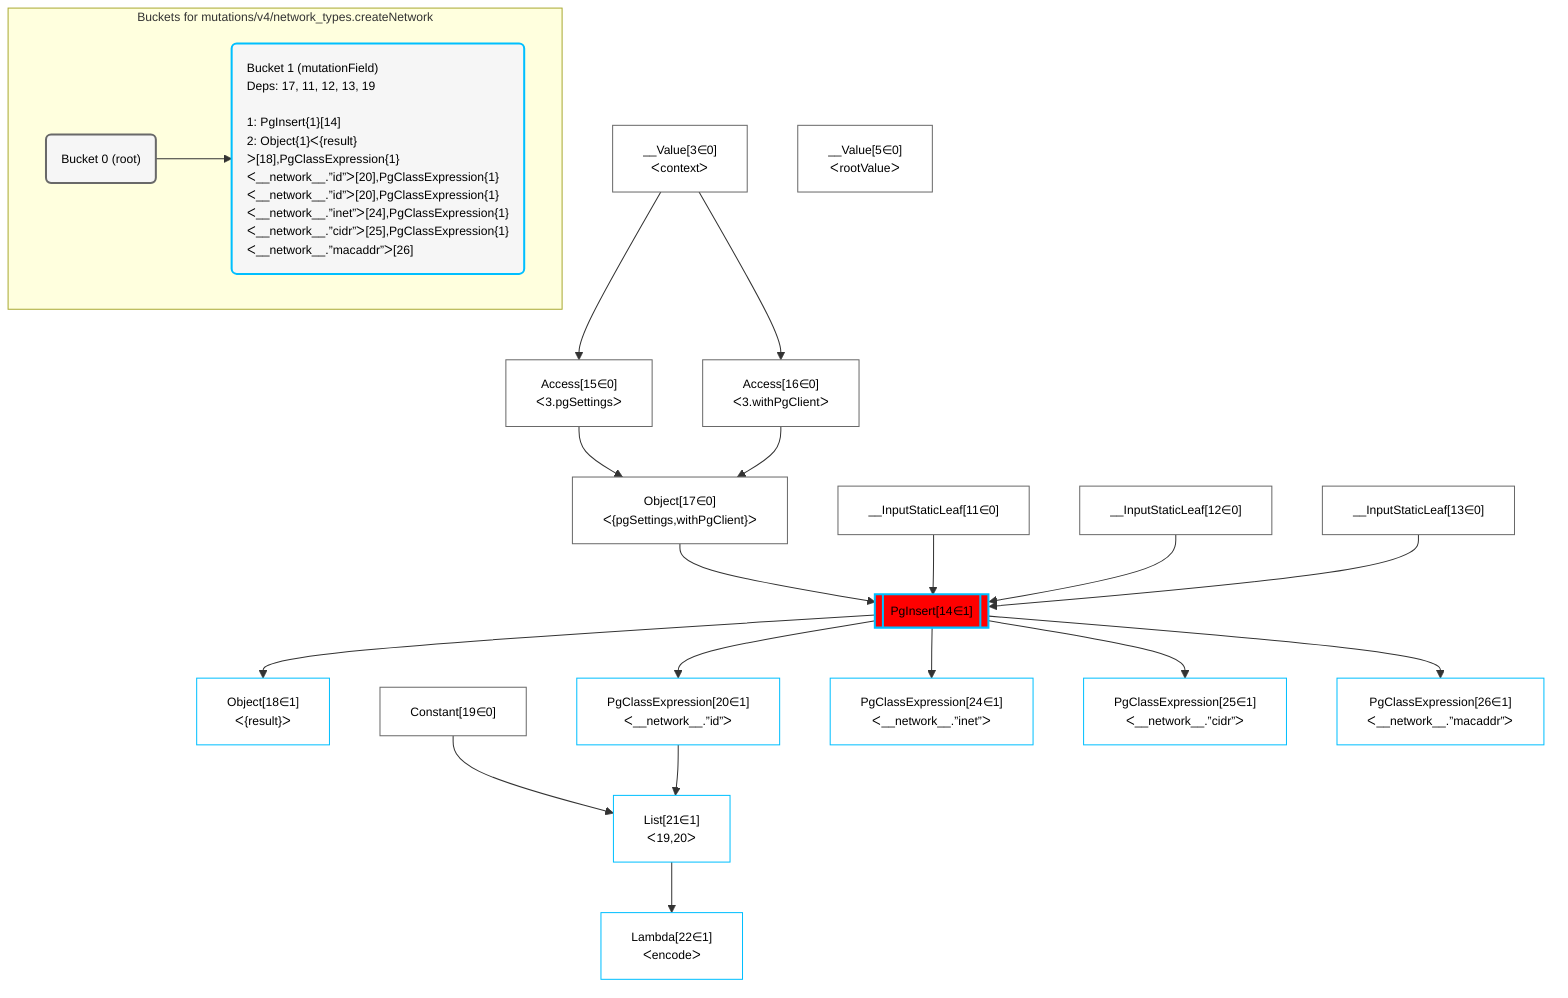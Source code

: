 %%{init: {'themeVariables': { 'fontSize': '12px'}}}%%
graph TD
    classDef path fill:#eee,stroke:#000,color:#000
    classDef plan fill:#fff,stroke-width:1px,color:#000
    classDef itemplan fill:#fff,stroke-width:2px,color:#000
    classDef sideeffectplan fill:#f00,stroke-width:2px,color:#000
    classDef bucket fill:#f6f6f6,color:#000,stroke-width:2px,text-align:left


    %% define steps
    __Value3["__Value[3∈0]<br />ᐸcontextᐳ"]:::plan
    __Value5["__Value[5∈0]<br />ᐸrootValueᐳ"]:::plan
    __InputStaticLeaf11["__InputStaticLeaf[11∈0]"]:::plan
    __InputStaticLeaf12["__InputStaticLeaf[12∈0]"]:::plan
    __InputStaticLeaf13["__InputStaticLeaf[13∈0]"]:::plan
    Access15["Access[15∈0]<br />ᐸ3.pgSettingsᐳ"]:::plan
    Access16["Access[16∈0]<br />ᐸ3.withPgClientᐳ"]:::plan
    Object17["Object[17∈0]<br />ᐸ{pgSettings,withPgClient}ᐳ"]:::plan
    PgInsert14[["PgInsert[14∈1]"]]:::sideeffectplan
    Object18["Object[18∈1]<br />ᐸ{result}ᐳ"]:::plan
    Constant19["Constant[19∈0]"]:::plan
    PgClassExpression20["PgClassExpression[20∈1]<br />ᐸ__network__.”id”ᐳ"]:::plan
    List21["List[21∈1]<br />ᐸ19,20ᐳ"]:::plan
    Lambda22["Lambda[22∈1]<br />ᐸencodeᐳ"]:::plan
    PgClassExpression24["PgClassExpression[24∈1]<br />ᐸ__network__.”inet”ᐳ"]:::plan
    PgClassExpression25["PgClassExpression[25∈1]<br />ᐸ__network__.”cidr”ᐳ"]:::plan
    PgClassExpression26["PgClassExpression[26∈1]<br />ᐸ__network__.”macaddr”ᐳ"]:::plan

    %% plan dependencies
    __Value3 --> Access15
    __Value3 --> Access16
    Access15 & Access16 --> Object17
    Object17 & __InputStaticLeaf11 & __InputStaticLeaf12 & __InputStaticLeaf13 --> PgInsert14
    PgInsert14 --> Object18
    PgInsert14 --> PgClassExpression20
    Constant19 & PgClassExpression20 --> List21
    List21 --> Lambda22
    PgInsert14 --> PgClassExpression24
    PgInsert14 --> PgClassExpression25
    PgInsert14 --> PgClassExpression26

    subgraph "Buckets for mutations/v4/network_types.createNetwork"
    Bucket0("Bucket 0 (root)"):::bucket
    classDef bucket0 stroke:#696969
    class Bucket0,__Value3,__Value5,__InputStaticLeaf11,__InputStaticLeaf12,__InputStaticLeaf13,Access15,Access16,Object17,Constant19 bucket0
    Bucket1("Bucket 1 (mutationField)<br />Deps: 17, 11, 12, 13, 19<br /><br />1: PgInsert{1}[14]<br />2: Object{1}ᐸ{result}ᐳ[18],PgClassExpression{1}ᐸ__network__.”id”ᐳ[20],PgClassExpression{1}ᐸ__network__.”id”ᐳ[20],PgClassExpression{1}ᐸ__network__.”inet”ᐳ[24],PgClassExpression{1}ᐸ__network__.”cidr”ᐳ[25],PgClassExpression{1}ᐸ__network__.”macaddr”ᐳ[26]"):::bucket
    classDef bucket1 stroke:#00bfff
    class Bucket1,PgInsert14,Object18,PgClassExpression20,List21,Lambda22,PgClassExpression24,PgClassExpression25,PgClassExpression26 bucket1
    Bucket0 --> Bucket1
    end